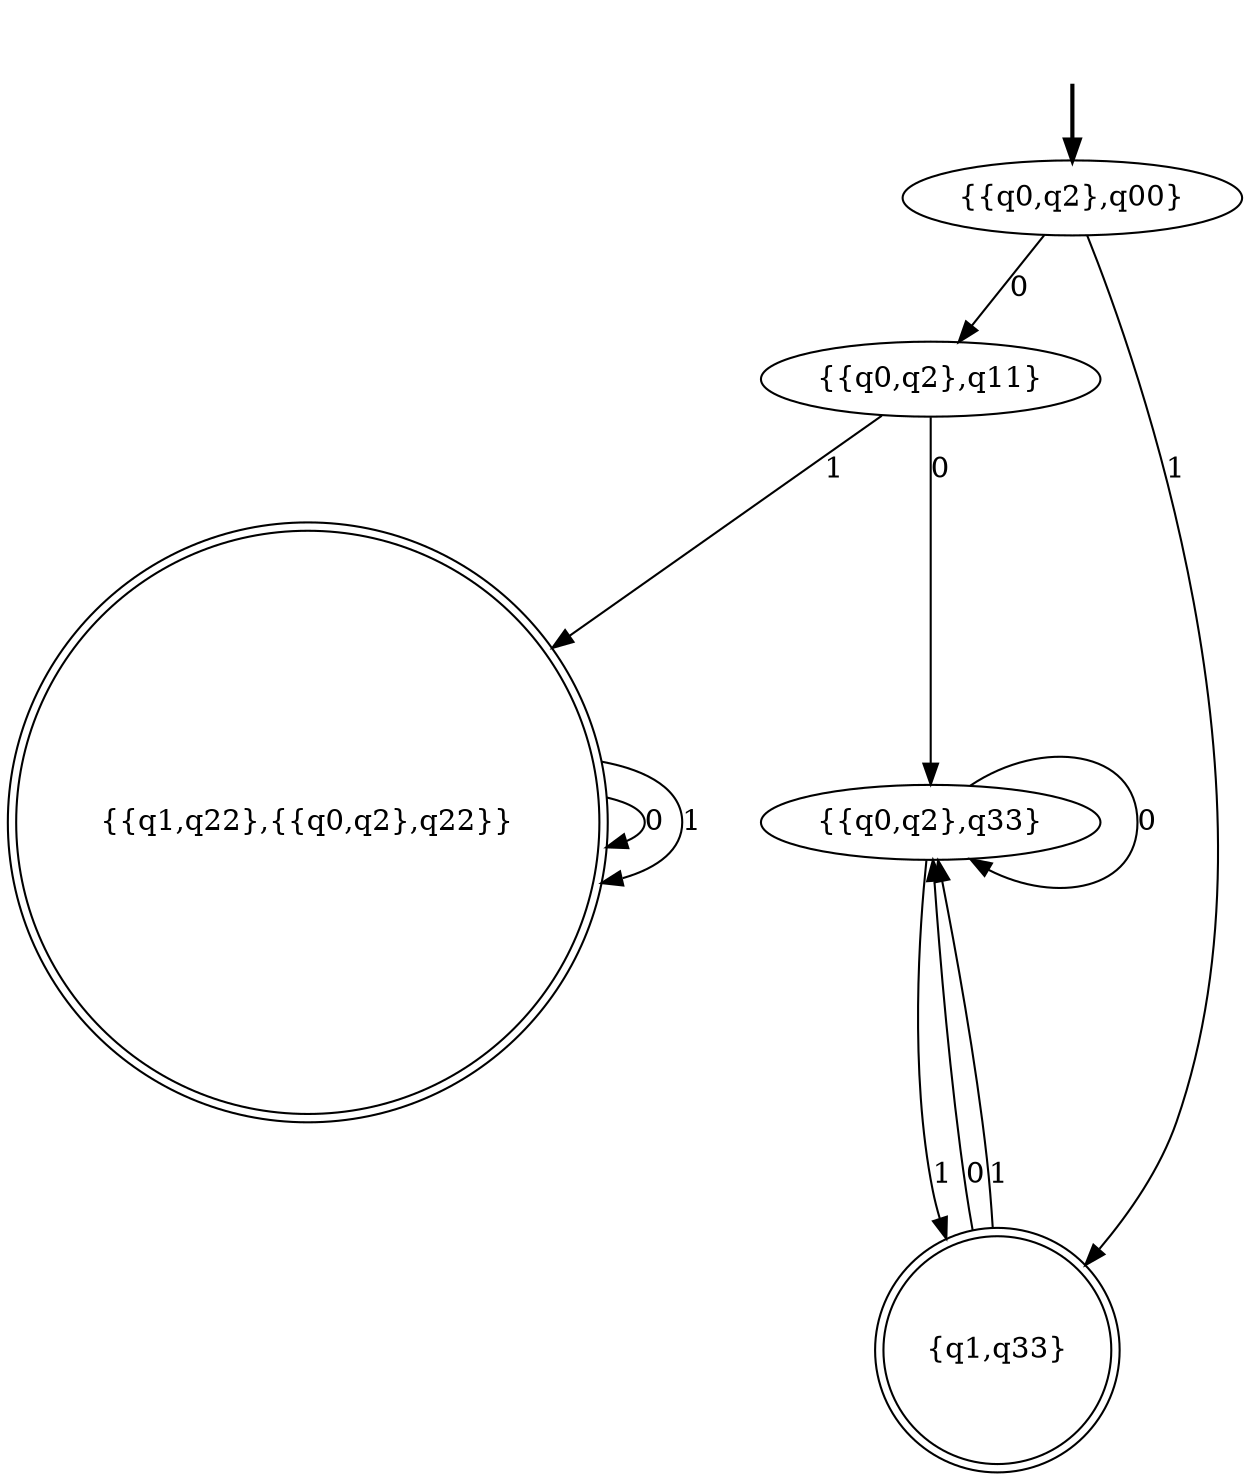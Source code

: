 digraph {
	fake [style=invisible]
	"{{q0,q2},q00}" [root=true]
	"{{q0,q2},q11}"
	"{{q1,q22},{{q0,q2},q22}}" [shape=doublecircle]
	"{q1,q33}" [shape=doublecircle]
	"{{q0,q2},q33}"
	fake -> "{{q0,q2},q00}" [style=bold]
	"{q1,q33}" -> "{{q0,q2},q33}" [label=0]
	"{q1,q33}" -> "{{q0,q2},q33}" [label=1]
	"{{q0,q2},q11}" -> "{{q0,q2},q33}" [label=0]
	"{{q0,q2},q11}" -> "{{q1,q22},{{q0,q2},q22}}" [label=1]
	"{{q1,q22},{{q0,q2},q22}}" -> "{{q1,q22},{{q0,q2},q22}}" [label=0]
	"{{q1,q22},{{q0,q2},q22}}" -> "{{q1,q22},{{q0,q2},q22}}" [label=1]
	"{{q0,q2},q33}" -> "{{q0,q2},q33}" [label=0]
	"{{q0,q2},q33}" -> "{q1,q33}" [label=1]
	"{{q0,q2},q00}" -> "{{q0,q2},q11}" [label=0]
	"{{q0,q2},q00}" -> "{q1,q33}" [label=1]
}
